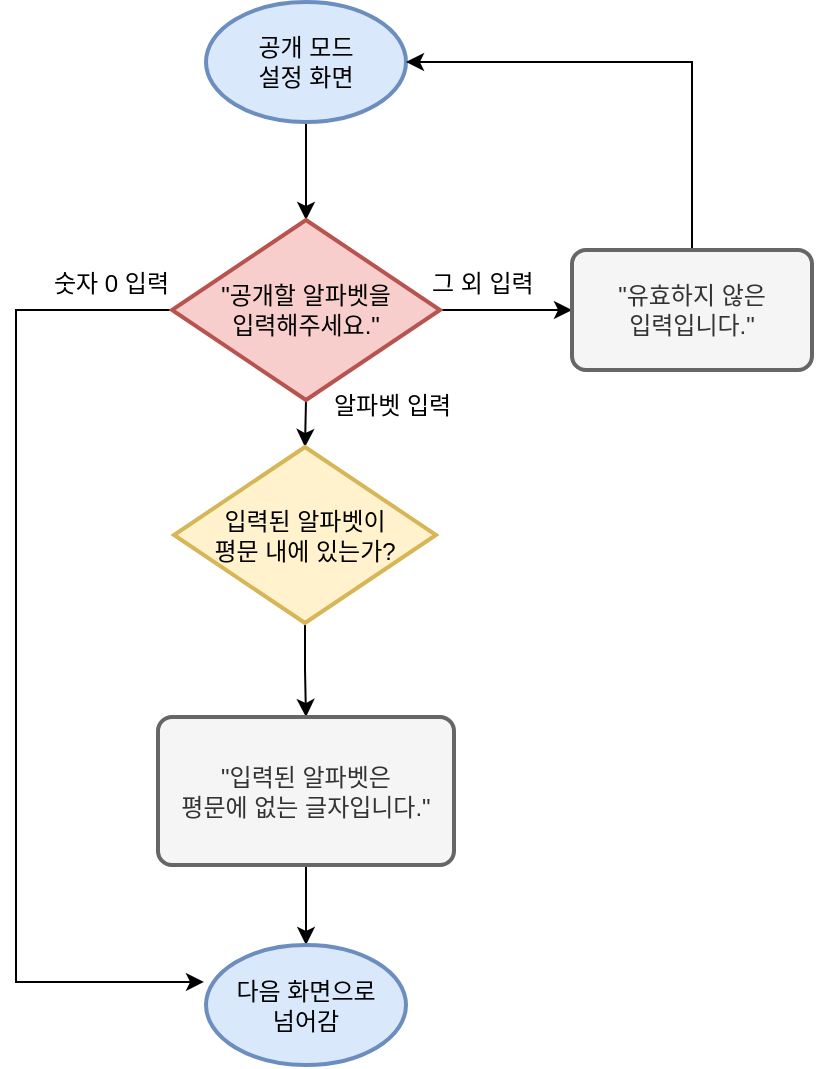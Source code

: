 <mxfile version="12.2.4" type="device" pages="1"><diagram id="UUnkxYUzN5V1N3QBkBTS" name="Page-1"><mxGraphModel dx="1408" dy="731" grid="0" gridSize="10" guides="1" tooltips="1" connect="1" arrows="1" fold="1" page="1" pageScale="1" pageWidth="827" pageHeight="1169" math="0" shadow="0"><root><mxCell id="0"/><mxCell id="1" parent="0"/><mxCell id="mx3wpxBOw8K_YoEoT64i-1" style="edgeStyle=orthogonalEdgeStyle;rounded=0;orthogonalLoop=1;jettySize=auto;html=1;exitX=0.5;exitY=1;exitDx=0;exitDy=0;exitPerimeter=0;" edge="1" parent="1" source="g3_N489D7TMZa2EV1KKN-1" target="g3_N489D7TMZa2EV1KKN-4"><mxGeometry relative="1" as="geometry"/></mxCell><mxCell id="g3_N489D7TMZa2EV1KKN-1" value="공개 모드&lt;br&gt;설정 화면" style="strokeWidth=2;html=1;shape=mxgraph.flowchart.start_1;whiteSpace=wrap;fillColor=#dae8fc;strokeColor=#6c8ebf;" parent="1" vertex="1"><mxGeometry x="363" y="148" width="100" height="60" as="geometry"/></mxCell><mxCell id="mx3wpxBOw8K_YoEoT64i-2" style="edgeStyle=orthogonalEdgeStyle;rounded=0;orthogonalLoop=1;jettySize=auto;html=1;exitX=0.5;exitY=1;exitDx=0;exitDy=0;exitPerimeter=0;entryX=0.5;entryY=0;entryDx=0;entryDy=0;entryPerimeter=0;" edge="1" parent="1" source="g3_N489D7TMZa2EV1KKN-4" target="g3_N489D7TMZa2EV1KKN-6"><mxGeometry relative="1" as="geometry"/></mxCell><mxCell id="mx3wpxBOw8K_YoEoT64i-5" style="edgeStyle=orthogonalEdgeStyle;rounded=0;orthogonalLoop=1;jettySize=auto;html=1;exitX=1;exitY=0.5;exitDx=0;exitDy=0;exitPerimeter=0;entryX=0;entryY=0.5;entryDx=0;entryDy=0;" edge="1" parent="1" source="g3_N489D7TMZa2EV1KKN-4" target="g3_N489D7TMZa2EV1KKN-8"><mxGeometry relative="1" as="geometry"/></mxCell><mxCell id="mx3wpxBOw8K_YoEoT64i-6" style="edgeStyle=orthogonalEdgeStyle;rounded=0;orthogonalLoop=1;jettySize=auto;html=1;exitX=0;exitY=0.5;exitDx=0;exitDy=0;exitPerimeter=0;entryX=-0.01;entryY=0.308;entryDx=0;entryDy=0;entryPerimeter=0;" edge="1" parent="1" source="g3_N489D7TMZa2EV1KKN-4" target="g3_N489D7TMZa2EV1KKN-19"><mxGeometry relative="1" as="geometry"><Array as="points"><mxPoint x="268" y="302"/><mxPoint x="268" y="638"/></Array></mxGeometry></mxCell><mxCell id="g3_N489D7TMZa2EV1KKN-4" value="&quot;공개할 알파벳을&lt;br&gt;입력해주세요.&quot;" style="strokeWidth=2;html=1;shape=mxgraph.flowchart.decision;whiteSpace=wrap;fillColor=#f8cecc;strokeColor=#b85450;" parent="1" vertex="1"><mxGeometry x="346" y="257" width="134" height="90" as="geometry"/></mxCell><mxCell id="mx3wpxBOw8K_YoEoT64i-3" style="edgeStyle=orthogonalEdgeStyle;rounded=0;orthogonalLoop=1;jettySize=auto;html=1;exitX=0.5;exitY=1;exitDx=0;exitDy=0;exitPerimeter=0;entryX=0.5;entryY=0;entryDx=0;entryDy=0;" edge="1" parent="1" source="g3_N489D7TMZa2EV1KKN-6" target="g3_N489D7TMZa2EV1KKN-7"><mxGeometry relative="1" as="geometry"/></mxCell><mxCell id="g3_N489D7TMZa2EV1KKN-6" value="입력된 알파벳이&lt;br&gt;평문 내에 있는가?" style="strokeWidth=2;html=1;shape=mxgraph.flowchart.decision;whiteSpace=wrap;fillColor=#fff2cc;strokeColor=#d6b656;" parent="1" vertex="1"><mxGeometry x="347" y="370.5" width="131" height="88" as="geometry"/></mxCell><mxCell id="mx3wpxBOw8K_YoEoT64i-4" style="edgeStyle=orthogonalEdgeStyle;rounded=0;orthogonalLoop=1;jettySize=auto;html=1;exitX=0.5;exitY=1;exitDx=0;exitDy=0;entryX=0.5;entryY=0;entryDx=0;entryDy=0;entryPerimeter=0;" edge="1" parent="1" source="g3_N489D7TMZa2EV1KKN-7" target="g3_N489D7TMZa2EV1KKN-19"><mxGeometry relative="1" as="geometry"/></mxCell><mxCell id="g3_N489D7TMZa2EV1KKN-7" value="&quot;입력된 알파벳은&lt;br&gt;평문에 없는 글자입니다.&quot;" style="rounded=1;whiteSpace=wrap;html=1;absoluteArcSize=1;arcSize=14;strokeWidth=2;fillColor=#f5f5f5;strokeColor=#666666;fontColor=#333333;" parent="1" vertex="1"><mxGeometry x="339" y="505.5" width="148" height="74" as="geometry"/></mxCell><mxCell id="g3_N489D7TMZa2EV1KKN-23" style="edgeStyle=orthogonalEdgeStyle;rounded=0;orthogonalLoop=1;jettySize=auto;html=1;exitX=0.5;exitY=0;exitDx=0;exitDy=0;entryX=1;entryY=0.5;entryDx=0;entryDy=0;entryPerimeter=0;" parent="1" source="g3_N489D7TMZa2EV1KKN-8" target="g3_N489D7TMZa2EV1KKN-1" edge="1"><mxGeometry relative="1" as="geometry"/></mxCell><mxCell id="g3_N489D7TMZa2EV1KKN-8" value="&quot;유효하지 않은&lt;br&gt;입력입니다.&quot;" style="rounded=1;whiteSpace=wrap;html=1;absoluteArcSize=1;arcSize=14;strokeWidth=2;fillColor=#f5f5f5;strokeColor=#666666;fontColor=#333333;" parent="1" vertex="1"><mxGeometry x="546" y="272" width="120" height="60" as="geometry"/></mxCell><mxCell id="g3_N489D7TMZa2EV1KKN-15" value="알파벳 입력" style="text;html=1;resizable=0;points=[];autosize=1;align=left;verticalAlign=top;spacingTop=-4;" parent="1" vertex="1"><mxGeometry x="425" y="340" width="73" height="14" as="geometry"/></mxCell><mxCell id="g3_N489D7TMZa2EV1KKN-16" value="그 외 입력" style="text;html=1;resizable=0;points=[];autosize=1;align=left;verticalAlign=top;spacingTop=-4;" parent="1" vertex="1"><mxGeometry x="474" y="279" width="65" height="14" as="geometry"/></mxCell><mxCell id="g3_N489D7TMZa2EV1KKN-19" value="다음 화면으로&lt;br&gt;넘어감" style="strokeWidth=2;html=1;shape=mxgraph.flowchart.start_1;whiteSpace=wrap;fillColor=#dae8fc;strokeColor=#6c8ebf;" parent="1" vertex="1"><mxGeometry x="363" y="619.5" width="100" height="60" as="geometry"/></mxCell><mxCell id="g3_N489D7TMZa2EV1KKN-22" value="숫자 0 입력" style="text;html=1;resizable=0;points=[];autosize=1;align=left;verticalAlign=top;spacingTop=-4;" parent="1" vertex="1"><mxGeometry x="285" y="279" width="71" height="14" as="geometry"/></mxCell></root></mxGraphModel></diagram></mxfile>